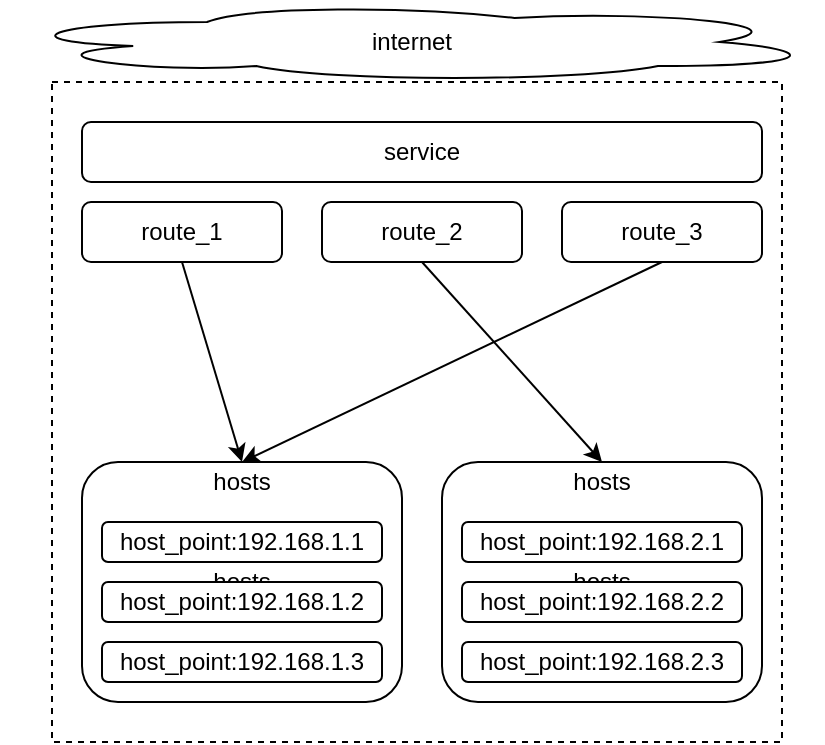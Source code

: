 <mxfile version="24.0.4" type="device">
  <diagram name="1" id="nbBO8DywgDSb3j7gjsP3">
    <mxGraphModel dx="1114" dy="759" grid="1" gridSize="10" guides="1" tooltips="1" connect="1" arrows="1" fold="1" page="1" pageScale="1" pageWidth="3300" pageHeight="4681" math="0" shadow="0">
      <root>
        <mxCell id="0" />
        <mxCell id="1" parent="0" />
        <mxCell id="xfYdxI7CVBavz4sPhRD1-1" value="internet" style="ellipse;shape=cloud;whiteSpace=wrap;html=1;" parent="1" vertex="1">
          <mxGeometry x="210" y="120" width="410" height="40" as="geometry" />
        </mxCell>
        <mxCell id="xfYdxI7CVBavz4sPhRD1-3" value="" style="rounded=0;whiteSpace=wrap;html=1;dashed=1;fillColor=none;" parent="1" vertex="1">
          <mxGeometry x="235" y="160" width="365" height="330" as="geometry" />
        </mxCell>
        <mxCell id="xfYdxI7CVBavz4sPhRD1-4" value="service" style="rounded=1;whiteSpace=wrap;html=1;" parent="1" vertex="1">
          <mxGeometry x="250" y="180" width="340" height="30" as="geometry" />
        </mxCell>
        <mxCell id="xfYdxI7CVBavz4sPhRD1-6" value="route_2" style="rounded=1;whiteSpace=wrap;html=1;" parent="1" vertex="1">
          <mxGeometry x="370" y="220" width="100" height="30" as="geometry" />
        </mxCell>
        <mxCell id="xfYdxI7CVBavz4sPhRD1-7" value="route_3" style="rounded=1;whiteSpace=wrap;html=1;" parent="1" vertex="1">
          <mxGeometry x="490" y="220" width="100" height="30" as="geometry" />
        </mxCell>
        <mxCell id="xfYdxI7CVBavz4sPhRD1-8" value="route_1" style="rounded=1;whiteSpace=wrap;html=1;" parent="1" vertex="1">
          <mxGeometry x="250" y="220" width="100" height="30" as="geometry" />
        </mxCell>
        <mxCell id="xfYdxI7CVBavz4sPhRD1-20" value="" style="endArrow=classic;html=1;rounded=0;exitX=0.5;exitY=1;exitDx=0;exitDy=0;entryX=0.5;entryY=0;entryDx=0;entryDy=0;" parent="1" source="xfYdxI7CVBavz4sPhRD1-8" target="xfYdxI7CVBavz4sPhRD1-9" edge="1">
          <mxGeometry width="50" height="50" relative="1" as="geometry">
            <mxPoint x="80" y="360" as="sourcePoint" />
            <mxPoint x="130" y="310" as="targetPoint" />
          </mxGeometry>
        </mxCell>
        <mxCell id="xfYdxI7CVBavz4sPhRD1-21" value="" style="endArrow=classic;html=1;rounded=0;exitX=0.5;exitY=1;exitDx=0;exitDy=0;entryX=0.5;entryY=0;entryDx=0;entryDy=0;" parent="1" source="xfYdxI7CVBavz4sPhRD1-6" target="xfYdxI7CVBavz4sPhRD1-18" edge="1">
          <mxGeometry width="50" height="50" relative="1" as="geometry">
            <mxPoint x="310" y="260" as="sourcePoint" />
            <mxPoint x="340" y="360" as="targetPoint" />
          </mxGeometry>
        </mxCell>
        <mxCell id="xfYdxI7CVBavz4sPhRD1-23" value="" style="endArrow=classic;html=1;rounded=0;exitX=0.5;exitY=1;exitDx=0;exitDy=0;entryX=0.5;entryY=0;entryDx=0;entryDy=0;" parent="1" source="xfYdxI7CVBavz4sPhRD1-7" target="xfYdxI7CVBavz4sPhRD1-9" edge="1">
          <mxGeometry width="50" height="50" relative="1" as="geometry">
            <mxPoint x="430" y="260" as="sourcePoint" />
            <mxPoint x="510" y="360" as="targetPoint" />
          </mxGeometry>
        </mxCell>
        <mxCell id="xfYdxI7CVBavz4sPhRD1-24" value="" style="group;" parent="1" vertex="1" connectable="0">
          <mxGeometry x="430" y="350" width="160" height="120" as="geometry" />
        </mxCell>
        <mxCell id="xfYdxI7CVBavz4sPhRD1-13" value="hosts" style="rounded=1;whiteSpace=wrap;html=1;" parent="xfYdxI7CVBavz4sPhRD1-24" vertex="1">
          <mxGeometry width="160" height="120" as="geometry" />
        </mxCell>
        <mxCell id="xfYdxI7CVBavz4sPhRD1-14" value="host_point:192.168.2.1" style="rounded=1;whiteSpace=wrap;html=1;" parent="xfYdxI7CVBavz4sPhRD1-24" vertex="1">
          <mxGeometry x="10" y="30" width="140" height="20" as="geometry" />
        </mxCell>
        <mxCell id="xfYdxI7CVBavz4sPhRD1-15" value="host_point:192.168.2.2" style="rounded=1;whiteSpace=wrap;html=1;" parent="xfYdxI7CVBavz4sPhRD1-24" vertex="1">
          <mxGeometry x="10" y="60" width="140" height="20" as="geometry" />
        </mxCell>
        <mxCell id="xfYdxI7CVBavz4sPhRD1-16" value="host_point:192.168.2.3" style="rounded=1;whiteSpace=wrap;html=1;" parent="xfYdxI7CVBavz4sPhRD1-24" vertex="1">
          <mxGeometry x="10" y="90" width="140" height="20" as="geometry" />
        </mxCell>
        <mxCell id="xfYdxI7CVBavz4sPhRD1-18" value="hosts" style="text;html=1;align=center;verticalAlign=middle;whiteSpace=wrap;rounded=0;" parent="xfYdxI7CVBavz4sPhRD1-24" vertex="1">
          <mxGeometry x="50" width="60" height="20" as="geometry" />
        </mxCell>
        <mxCell id="xfYdxI7CVBavz4sPhRD1-25" value="" style="group;" parent="1" vertex="1" connectable="0">
          <mxGeometry x="250" y="350" width="160" height="120" as="geometry" />
        </mxCell>
        <mxCell id="xfYdxI7CVBavz4sPhRD1-9" value="hosts" style="rounded=1;whiteSpace=wrap;html=1;" parent="xfYdxI7CVBavz4sPhRD1-25" vertex="1">
          <mxGeometry width="160" height="120" as="geometry" />
        </mxCell>
        <mxCell id="xfYdxI7CVBavz4sPhRD1-10" value="host_point:192.168.1.1" style="rounded=1;whiteSpace=wrap;html=1;" parent="xfYdxI7CVBavz4sPhRD1-25" vertex="1">
          <mxGeometry x="10" y="30" width="140" height="20" as="geometry" />
        </mxCell>
        <mxCell id="xfYdxI7CVBavz4sPhRD1-11" value="host_point:192.168.1.2" style="rounded=1;whiteSpace=wrap;html=1;" parent="xfYdxI7CVBavz4sPhRD1-25" vertex="1">
          <mxGeometry x="10" y="60" width="140" height="20" as="geometry" />
        </mxCell>
        <mxCell id="xfYdxI7CVBavz4sPhRD1-12" value="host_point:192.168.1.3" style="rounded=1;whiteSpace=wrap;html=1;" parent="xfYdxI7CVBavz4sPhRD1-25" vertex="1">
          <mxGeometry x="10" y="90" width="140" height="20" as="geometry" />
        </mxCell>
        <mxCell id="xfYdxI7CVBavz4sPhRD1-17" value="hosts" style="text;html=1;align=center;verticalAlign=middle;whiteSpace=wrap;rounded=0;" parent="xfYdxI7CVBavz4sPhRD1-25" vertex="1">
          <mxGeometry x="50" width="60" height="20" as="geometry" />
        </mxCell>
      </root>
    </mxGraphModel>
  </diagram>
</mxfile>

